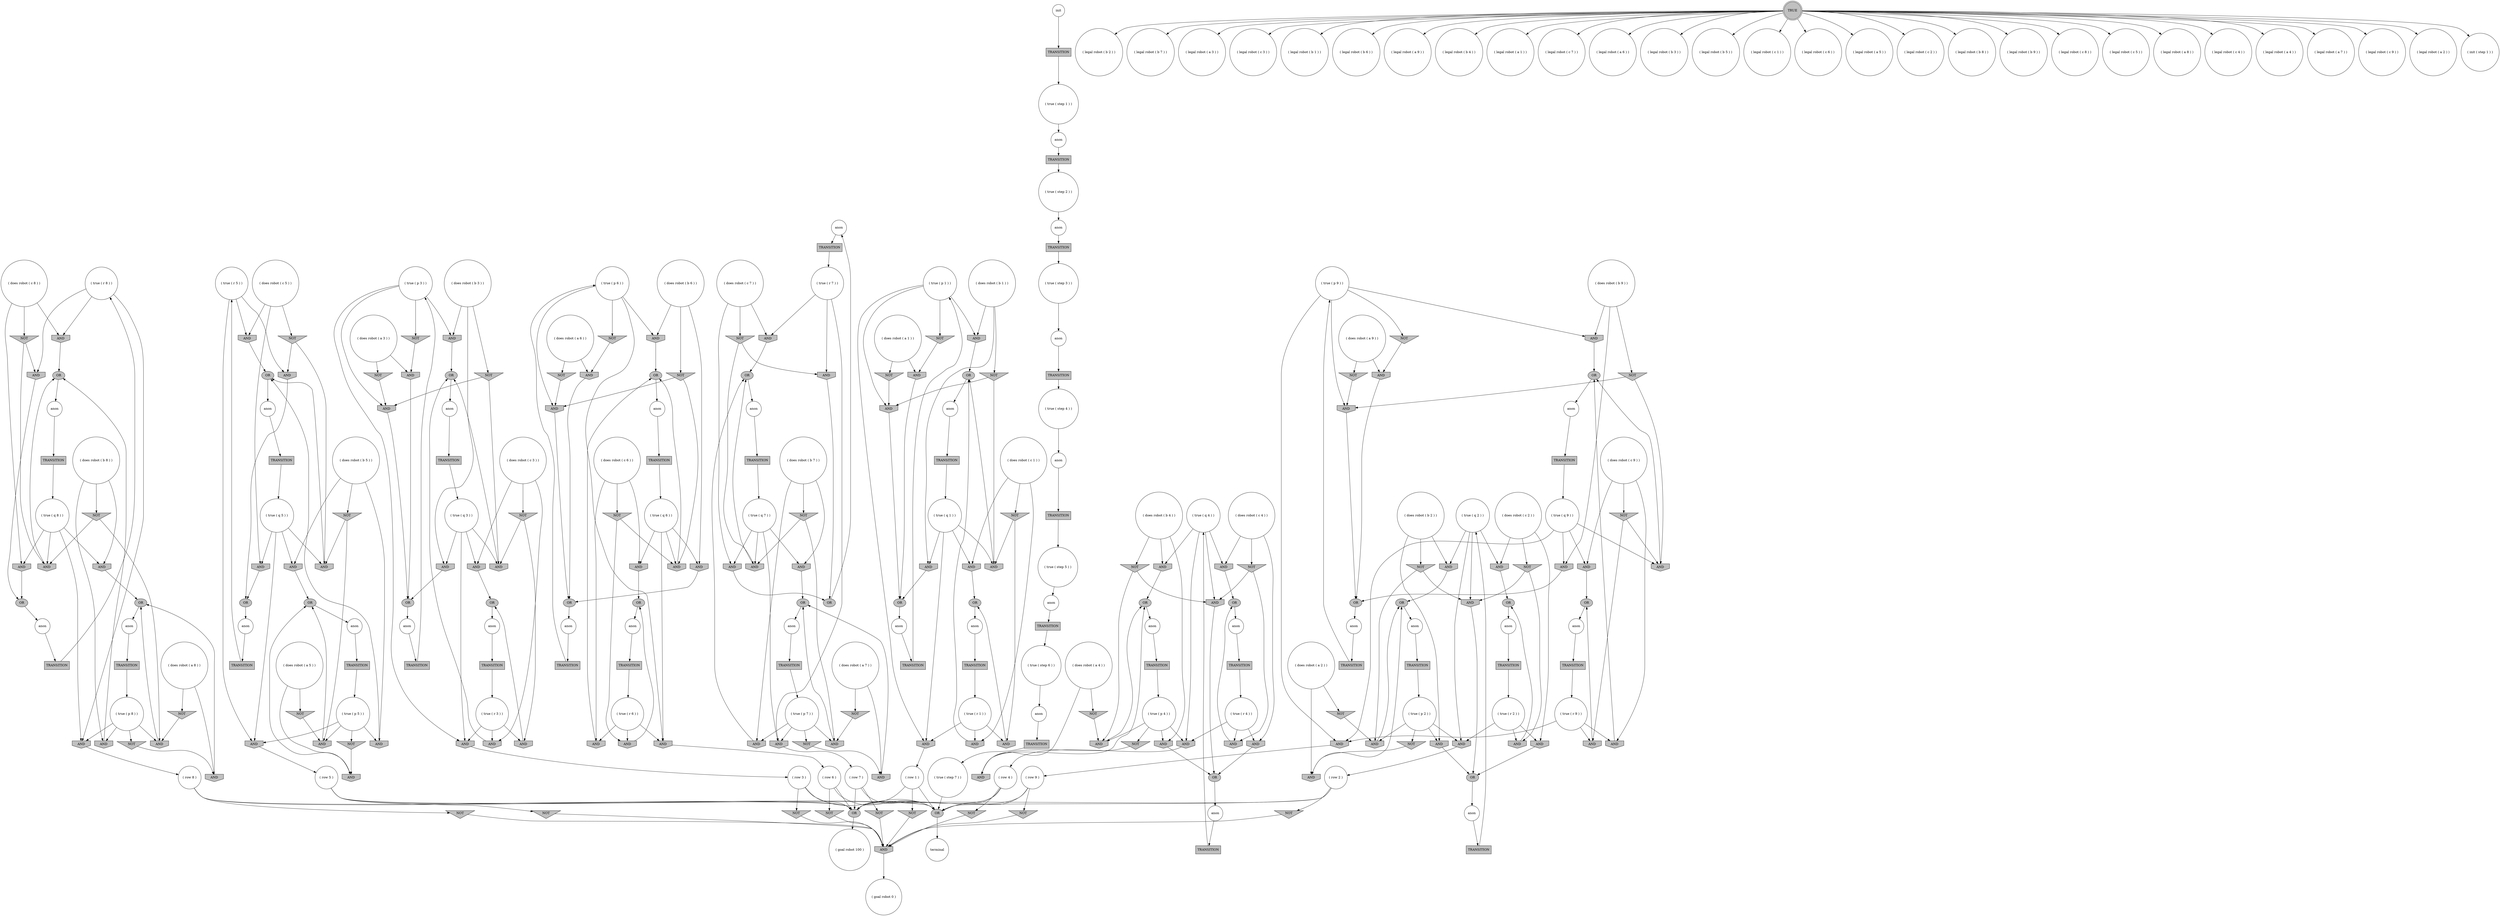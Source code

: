 digraph propNet
{
	"@3520e750"[shape=circle, style= filled, fillcolor=white, label="anon"]; "@3520e750"->"@490eb6ae"; 
	"@24a42c89"[shape=circle, style= filled, fillcolor=white, label="anon"]; "@24a42c89"->"@3485def8"; 
	"@62a23d38"[shape=invhouse, style= filled, fillcolor=grey, label="AND"]; "@62a23d38"->"@35235feb"; 
	"@907f8ba"[shape=invhouse, style= filled, fillcolor=grey, label="AND"]; "@907f8ba"->"@2013b9fb"; 
	"@b412c18"[shape=circle, style= filled, fillcolor=white, label="( true ( p 9 ) )"]; "@b412c18"->"@62a23d38"; "@b412c18"->"@ee67c12"; "@b412c18"->"@2e29d50d"; "@b412c18"->"@6e6196fc"; 
	"@11cf3710"[shape=invhouse, style= filled, fillcolor=grey, label="AND"]; "@11cf3710"->"@1947e0ec"; 
	"@69066caf"[shape=circle, style= filled, fillcolor=white, label="( does robot ( a 2 ) )"]; "@69066caf"->"@53c7378f"; "@69066caf"->"@79f5910e"; 
	"@592fa617"[shape=invhouse, style= filled, fillcolor=grey, label="AND"]; "@592fa617"->"@287efdd8"; 
	"@3929df79"[shape=box, style= filled, fillcolor=grey, label="TRANSITION"]; "@3929df79"->"@39fc0f04"; 
	"@5c3eeab3"[shape=circle, style= filled, fillcolor=white, label="anon"]; "@5c3eeab3"->"@7451b0af"; 
	"@2f0f94a0"[shape=ellipse, style= filled, fillcolor=grey, label="OR"]; "@2f0f94a0"->"@27e6ac83"; 
	"@124ef122"[shape=invhouse, style= filled, fillcolor=grey, label="AND"]; "@124ef122"->"@1ca53e68"; 
	"@154ab8e4"[shape=circle, style= filled, fillcolor=white, label="( true ( step 1 ) )"]; "@154ab8e4"->"@7ba28183"; 
	"@2f327c02"[shape=circle, style= filled, fillcolor=white, label="anon"]; "@2f327c02"->"@6208f57a"; 
	"@4263f6ea"[shape=circle, style= filled, fillcolor=white, label="( true ( p 3 ) )"]; "@4263f6ea"->"@be7f971"; "@4263f6ea"->"@4513098"; "@4263f6ea"->"@150697e2"; "@4263f6ea"->"@a0002df"; 
	"@5fbd7d0e"[shape=circle, style= filled, fillcolor=white, label="( true ( q 9 ) )"]; "@5fbd7d0e"->"@62a23d38"; "@5fbd7d0e"->"@5e9de959"; "@5fbd7d0e"->"@40ac8360"; "@5fbd7d0e"->"@6f5f6479"; 
	"@5636bc0a"[shape=circle, style= filled, fillcolor=white, label="( legal robot ( b 2 ) )"]; 
	"@6411c21b"[shape=circle, style= filled, fillcolor=white, label="( does robot ( b 5 ) )"]; "@6411c21b"->"@5b8767ad"; "@6411c21b"->"@7866eb46"; "@6411c21b"->"@366412da"; 
	"@2013b9fb"[shape=ellipse, style= filled, fillcolor=grey, label="OR"]; "@2013b9fb"->"@6f171e30"; 
	"@5663ae08"[shape=invhouse, style= filled, fillcolor=grey, label="AND"]; "@5663ae08"->"@18557d7e"; 
	"@64fb7efa"[shape=box, style= filled, fillcolor=grey, label="TRANSITION"]; "@64fb7efa"->"@47004b78"; 
	"@4a9a1ac"[shape=circle, style= filled, fillcolor=white, label="( true ( r 3 ) )"]; "@4a9a1ac"->"@2d8eef25"; "@4a9a1ac"->"@150697e2"; "@4a9a1ac"->"@649e4dc0"; 
	"@64fde8da"[shape=invtriangle, style= filled, fillcolor=grey, label="NOT"]; "@64fde8da"->"@526a4268"; "@64fde8da"->"@59c27402"; 
	"@7162e79c"[shape=circle, style= filled, fillcolor=white, label="anon"]; "@7162e79c"->"@3b4d82e1"; 
	"@17609872"[shape=invtriangle, style= filled, fillcolor=grey, label="NOT"]; "@17609872"->"@46b8705b"; 
	"@3761f888"[shape=circle, style= filled, fillcolor=white, label="( does robot ( c 9 ) )"]; "@3761f888"->"@40ac8360"; "@3761f888"->"@334021a9"; "@3761f888"->"@7ac260c5"; 
	"@22cf71b7"[shape=box, style= filled, fillcolor=grey, label="TRANSITION"]; "@22cf71b7"->"@8094cc7"; 
	"@2d8eef25"[shape=invhouse, style= filled, fillcolor=grey, label="AND"]; "@2d8eef25"->"@5e3b8219"; 
	"@1483ce25"[shape=invhouse, style= filled, fillcolor=grey, label="AND"]; "@1483ce25"->"@6bcf8de2"; 
	"@18dd7404"[shape=ellipse, style= filled, fillcolor=grey, label="OR"]; "@18dd7404"->"@72ebbf5c"; 
	"@4cb0f24a"[shape=circle, style= filled, fillcolor=white, label="anon"]; "@4cb0f24a"->"@6a3449a8"; 
	"@53f336eb"[shape=circle, style= filled, fillcolor=white, label="( legal robot ( b 7 ) )"]; 
	"@5dcba031"[shape=box, style= filled, fillcolor=grey, label="TRANSITION"]; "@5dcba031"->"@103c520"; 
	"@53c7378f"[shape=invtriangle, style= filled, fillcolor=grey, label="NOT"]; "@53c7378f"->"@3c10b841"; 
	"@4d677979"[shape=invhouse, style= filled, fillcolor=grey, label="AND"]; "@4d677979"->"@119fdafc"; 
	"@3cba8af9"[shape=circle, style= filled, fillcolor=white, label="( true ( p 2 ) )"]; "@3cba8af9"->"@2ac510e3"; "@3cba8af9"->"@3c10b841"; "@3cba8af9"->"@653cca0e"; "@3cba8af9"->"@672d34a6"; 
	"@4bbf8a41"[shape=circle, style= filled, fillcolor=white, label="( legal robot ( a 3 ) )"]; 
	"@10c1c428"[shape=ellipse, style= filled, fillcolor=grey, label="OR"]; "@10c1c428"->"@213526b0"; 
	"@12da89a7"[shape=invtriangle, style= filled, fillcolor=grey, label="NOT"]; "@12da89a7"->"@49833c9c"; "@12da89a7"->"@600c199f"; 
	"@4da42824"[shape=ellipse, style= filled, fillcolor=grey, label="OR"]; "@4da42824"->"@54477b4e"; 
	"@7451b0af"[shape=box, style= filled, fillcolor=grey, label="TRANSITION"]; "@7451b0af"->"@528f2588"; 
	"@610f7612"[shape=circle, style= filled, fillcolor=white, label="( legal robot ( c 3 ) )"]; 
	"@5f4fcc96"[shape=circle, style= filled, fillcolor=white, label="( true ( step 2 ) )"]; "@5f4fcc96"->"@a62812d"; 
	"@3a67ad79"[shape=circle, style= filled, fillcolor=white, label="( true ( q 8 ) )"]; "@3a67ad79"->"@1e081c5"; "@3a67ad79"->"@72ffb35e"; "@3a67ad79"->"@6f51b1b7"; "@3a67ad79"->"@3e2ad6a0"; 
	"@27e6ac83"[shape=circle, style= filled, fillcolor=white, label="anon"]; "@27e6ac83"->"@51d92803"; 
	"@2eced18"[shape=circle, style= filled, fillcolor=white, label="anon"]; "@2eced18"->"@665ce0fe"; 
	"@45e4d960"[shape=circle, style= filled, fillcolor=white, label="( legal robot ( b 1 ) )"]; 
	"@4611dfe3"[shape=ellipse, style= filled, fillcolor=grey, label="OR"]; "@4611dfe3"->"@3f81d405"; 
	"@1c571cc4"[shape=circle, style= filled, fillcolor=white, label="anon"]; "@1c571cc4"->"@3ff23f8b"; 
	"@2eb481ba"[shape=ellipse, style= filled, fillcolor=grey, label="OR"]; "@2eb481ba"->"@4cb0f24a"; 
	"@17cb0a16"[shape=invtriangle, style= filled, fillcolor=grey, label="NOT"]; "@17cb0a16"->"@37f2ae62"; 
	"@4f9bbd86"[shape=circle, style= filled, fillcolor=white, label="( true ( step 4 ) )"]; "@4f9bbd86"->"@7162e79c"; 
	"@32f22097"[shape=circle, style= filled, fillcolor=white, label="( true ( step 5 ) )"]; "@32f22097"->"@5f0ee5b8"; 
	"@1043fb68"[shape=box, style= filled, fillcolor=grey, label="TRANSITION"]; "@1043fb68"->"@6d4e5d57"; 
	"@30c3bb57"[shape=box, style= filled, fillcolor=grey, label="TRANSITION"]; "@30c3bb57"->"@280bca"; 
	"@2e29d50d"[shape=invtriangle, style= filled, fillcolor=grey, label="NOT"]; "@2e29d50d"->"@3c626028"; 
	"@649e4dc0"[shape=invhouse, style= filled, fillcolor=grey, label="AND"]; "@649e4dc0"->"@1be0799a"; 
	"@237360be"[shape=circle, style= filled, fillcolor=white, label="( legal robot ( b 6 ) )"]; 
	"@39e2ee3f"[shape=invhouse, style= filled, fillcolor=grey, label="AND"]; "@39e2ee3f"->"@6486b4d5"; 
	"@7694837a"[shape=box, style= filled, fillcolor=grey, label="TRANSITION"]; "@7694837a"->"@5fbd7d0e"; 
	"@4706e02e"[shape=circle, style= filled, fillcolor=white, label="( does robot ( b 6 ) )"]; "@4706e02e"->"@6bd46c20"; "@4706e02e"->"@390ede48"; "@4706e02e"->"@59243f75"; 
	"@10be6858"[shape=invhouse, style= filled, fillcolor=grey, label="AND"]; "@10be6858"->"@6c29d838"; 
	"@28154ec5"[shape=invtriangle, style= filled, fillcolor=grey, label="NOT"]; "@28154ec5"->"@ee67c12"; 
	"@7377711"[shape=circle, style= filled, fillcolor=white, label="anon"]; "@7377711"->"@5f2e712f"; 
	"@6a07348e"[shape=invhouse, style= filled, fillcolor=grey, label="AND"]; "@6a07348e"->"@1be0799a"; 
	"@6a5c2445"[shape=invhouse, style= filled, fillcolor=grey, label="AND"]; "@6a5c2445"->"@74f2ff9b"; 
	"@1e384de"[shape=circle, style= filled, fillcolor=white, label="( does robot ( c 5 ) )"]; "@1e384de"->"@38b72ce1"; "@1e384de"->"@4f57011e"; "@1e384de"->"@2ce07e6b"; 
	"@14681070"[shape=circle, style= filled, fillcolor=white, label="( true ( p 6 ) )"]; "@14681070"->"@1cf38f09"; "@14681070"->"@17609872"; "@14681070"->"@6bd46c20"; "@14681070"->"@6c10a234"; 
	"@40ac8360"[shape=invhouse, style= filled, fillcolor=grey, label="AND"]; "@40ac8360"->"@6bcf8de2"; 
	"@665ce0fe"[shape=box, style= filled, fillcolor=grey, label="TRANSITION"]; "@665ce0fe"->"@7f546c85"; 
	"@64a06824"[shape=invtriangle, style= filled, fillcolor=grey, label="NOT"]; "@64a06824"->"@be7f971"; "@64a06824"->"@6deea96c"; 
	"@6fd7bd04"[shape=circle, style= filled, fillcolor=white, label="( does robot ( b 2 ) )"]; "@6fd7bd04"->"@5cfe174"; "@6fd7bd04"->"@2ac510e3"; "@6fd7bd04"->"@50ba0dfc"; 
	"@a62b39f"[shape=invtriangle, style= filled, fillcolor=grey, label="NOT"]; "@a62b39f"->"@55fe910c"; "@a62b39f"->"@10be6858"; 
	"@7ac260c5"[shape=invtriangle, style= filled, fillcolor=grey, label="NOT"]; "@7ac260c5"->"@6f5f6479"; "@7ac260c5"->"@1483ce25"; 
	"@366412da"[shape=invhouse, style= filled, fillcolor=grey, label="AND"]; "@366412da"->"@eca4aae"; 
	"@2d0651eb"[shape=invtriangle, style= filled, fillcolor=grey, label="NOT"]; "@2d0651eb"->"@1e081c5"; "@2d0651eb"->"@4d677979"; 
	"@2ce1b3b3"[shape=invhouse, style= filled, fillcolor=grey, label="AND"]; "@2ce1b3b3"->"@1ca53e68"; 
	"@40f186b8"[shape=box, style= filled, fillcolor=grey, label="TRANSITION"]; "@40f186b8"->"@6fefa3e7"; 
	"@5b8767ad"[shape=invhouse, style= filled, fillcolor=grey, label="AND"]; "@5b8767ad"->"@74f2ff9b"; 
	"@4f57011e"[shape=invhouse, style= filled, fillcolor=grey, label="AND"]; "@4f57011e"->"@20f0691c"; 
	"@46b8705b"[shape=invhouse, style= filled, fillcolor=grey, label="AND"]; "@46b8705b"->"@2eb481ba"; 
	"@1ebdff3b"[shape=circle, style= filled, fillcolor=white, label="( legal robot ( a 9 ) )"]; 
	"@35235feb"[shape=circle, style= filled, fillcolor=white, label="( row 9 )"]; "@35235feb"->"@26f04d94"; "@35235feb"->"@1303368e"; "@35235feb"->"@18dd7404"; 
	"@245f4ae"[shape=invtriangle, style= filled, fillcolor=grey, label="NOT"]; "@245f4ae"->"@37f2ae62"; 
	"@4513098"[shape=invtriangle, style= filled, fillcolor=grey, label="NOT"]; "@4513098"->"@6e4d4d5e"; 
	"@29e07d3e"[shape=invhouse, style= filled, fillcolor=grey, label="AND"]; "@29e07d3e"->"@4da42824"; 
	"@489bb457"[shape=box, style= filled, fillcolor=grey, label="TRANSITION"]; "@489bb457"->"@4fb529d6"; 
	"@47004b78"[shape=circle, style= filled, fillcolor=white, label="( true ( q 2 ) )"]; "@47004b78"->"@50ba0dfc"; "@47004b78"->"@49833c9c"; "@47004b78"->"@2c905b34"; "@47004b78"->"@672d34a6"; 
	"@2ac510e3"[shape=invhouse, style= filled, fillcolor=grey, label="AND"]; "@2ac510e3"->"@5ecb5608"; 
	"@1f26ecd2"[shape=box, style= filled, fillcolor=grey, label="TRANSITION"]; "@1f26ecd2"->"@3a67ad79"; 
	"@670b5064"[shape=invtriangle, style= filled, fillcolor=grey, label="NOT"]; "@670b5064"->"@37f2ae62"; 
	"@47516490"[shape=circle, style= filled, fillcolor=white, label="( does robot ( a 5 ) )"]; "@47516490"->"@59ec59df"; "@47516490"->"@6a5c2445"; 
	"@672d34a6"[shape=invhouse, style= filled, fillcolor=grey, label="AND"]; "@672d34a6"->"@6f77e5d4"; 
	"@72ebbf5c"[shape=circle, style= filled, fillcolor=white, label="terminal"]; 
	"@7b220575"[shape=box, style= filled, fillcolor=grey, label="TRANSITION"]; "@7b220575"->"@3cee5a06"; 
	"@7e5284e9"[shape=circle, style= filled, fillcolor=white, label="( true ( p 8 ) )"]; "@7e5284e9"->"@4d677979"; "@7e5284e9"->"@57f68d7c"; "@7e5284e9"->"@6f51b1b7"; "@7e5284e9"->"@757dbeaf"; 
	"@5e970110"[shape=circle, style= filled, fillcolor=white, label="( does robot ( a 9 ) )"]; "@5e970110"->"@28154ec5"; "@5e970110"->"@3c626028"; 
	"@2bc68b6f"[shape=invtriangle, style= filled, fillcolor=grey, label="NOT"]; "@2bc68b6f"->"@77ec3adc"; 
	"@6d4e5d57"[shape=circle, style= filled, fillcolor=white, label="( true ( q 7 ) )"]; "@6d4e5d57"->"@52ed3bff"; "@6d4e5d57"->"@65eef88"; "@6d4e5d57"->"@59c27402"; "@6d4e5d57"->"@5663ae08"; 
	"@6521f956"[shape=circle, style= filled, fillcolor=white, label="( legal robot ( b 4 ) )"]; 
	"@77f2fbff"[shape=circle, style= filled, fillcolor=white, label="( true ( r 7 ) )"]; "@77f2fbff"->"@526a4268"; "@77f2fbff"->"@5663ae08"; "@77f2fbff"->"@1817fe89"; 
	"@600c199f"[shape=invhouse, style= filled, fillcolor=grey, label="AND"]; "@600c199f"->"@3325070"; 
	"@35612600"[shape=circle, style= filled, fillcolor=white, label="( does robot ( b 1 ) )"]; "@35612600"->"@8071a97"; "@35612600"->"@2198a037"; "@35612600"->"@333c339f"; 
	"@55fe910c"[shape=invhouse, style= filled, fillcolor=grey, label="AND"]; "@55fe910c"->"@1947e0ec"; 
	"@ee67c12"[shape=invhouse, style= filled, fillcolor=grey, label="AND"]; "@ee67c12"->"@32b11287"; 
	"@6150818a"[shape=circle, style= filled, fillcolor=white, label="( legal robot ( a 1 ) )"]; 
	"@20f0691c"[shape=ellipse, style= filled, fillcolor=grey, label="OR"]; "@20f0691c"->"@784be29"; 
	"@3a2c4ede"[shape=box, style= filled, fillcolor=grey, label="TRANSITION"]; "@3a2c4ede"->"@7d05e560"; 
	"@686baa51"[shape=circle, style= filled, fillcolor=white, label="( does robot ( c 4 ) )"]; "@686baa51"->"@110f965e"; "@686baa51"->"@6a998c1"; "@686baa51"->"@380fe8c4"; 
	"@3236d036"[shape=invtriangle, style= filled, fillcolor=grey, label="NOT"]; "@3236d036"->"@2c9fa2fb"; 
	"@603d2b3"[shape=invtriangle, style= filled, fillcolor=grey, label="NOT"]; "@603d2b3"->"@59c27402"; "@603d2b3"->"@78db81f3"; 
	"@5bca4955"[shape=invhouse, style= filled, fillcolor=grey, label="AND"]; "@5bca4955"->"@4c76ec2d"; 
	"@16fdf48d"[shape=invtriangle, style= filled, fillcolor=grey, label="NOT"]; "@16fdf48d"->"@6f5f6479"; "@16fdf48d"->"@ee67c12"; 
	"@6486b4d5"[shape=ellipse, style= filled, fillcolor=grey, label="OR"]; "@6486b4d5"->"@47ca3f82"; 
	"@6154283a"[shape=circle, style= filled, fillcolor=white, label="init"]; "@6154283a"->"@5c1d29c1"; 
	"@6deea96c"[shape=invhouse, style= filled, fillcolor=grey, label="AND"]; "@6deea96c"->"@5e3b8219"; 
	"@37f2ae62"[shape=invhouse, style= filled, fillcolor=grey, label="AND"]; "@37f2ae62"->"@c33f45e"; 
	"@26f04d94"[shape=ellipse, style= filled, fillcolor=grey, label="OR"]; "@26f04d94"->"@6a754384"; 
	"@1471cb25"[shape=circle, style= filled, fillcolor=white, label="( true ( p 4 ) )"]; "@1471cb25"->"@46192974"; "@1471cb25"->"@5bca4955"; "@1471cb25"->"@592fa617"; "@1471cb25"->"@124ef122"; 
	"@6446154e"[shape=ellipse, style= filled, fillcolor=grey, label="OR"]; "@6446154e"->"@3520e750"; 
	"@6bcf8de2"[shape=ellipse, style= filled, fillcolor=grey, label="OR"]; "@6bcf8de2"->"@76c27ba"; 
	"@4fb529d6"[shape=circle, style= filled, fillcolor=white, label="( true ( q 3 ) )"]; "@4fb529d6"->"@907f8ba"; "@4fb529d6"->"@150697e2"; "@4fb529d6"->"@6a07348e"; "@4fb529d6"->"@6deea96c"; 
	"@c33f45e"[shape=circle, style= filled, fillcolor=white, label="( goal robot 0 )"]; 
	"@59c27402"[shape=invhouse, style= filled, fillcolor=grey, label="AND"]; "@59c27402"->"@6486b4d5"; 
	"@4ecac02f"[shape=circle, style= filled, fillcolor=white, label="( legal robot ( c 7 ) )"]; 
	"@60f09995"[shape=circle, style= filled, fillcolor=white, label="( legal robot ( a 6 ) )"]; 
	"@42aab87f"[shape=circle, style= filled, fillcolor=white, label="( legal robot ( b 3 ) )"]; 
	"@76c27ba"[shape=circle, style= filled, fillcolor=white, label="anon"]; "@76c27ba"->"@5dcba031"; 
	"@1947e0ec"[shape=ellipse, style= filled, fillcolor=grey, label="OR"]; "@1947e0ec"->"@3dffb2eb"; 
	"@490eb6ae"[shape=box, style= filled, fillcolor=grey, label="TRANSITION"]; "@490eb6ae"->"@77f2fbff"; 
	"@3b4d82e1"[shape=box, style= filled, fillcolor=grey, label="TRANSITION"]; "@3b4d82e1"->"@32f22097"; 
	"@754340bb"[shape=invtriangle, style= filled, fillcolor=grey, label="NOT"]; "@754340bb"->"@124ef122"; 
	"@7ffccfe3"[shape=circle, style= filled, fillcolor=white, label="anon"]; "@7ffccfe3"->"@3a2c4ede"; 
	"@110f965e"[shape=invhouse, style= filled, fillcolor=grey, label="AND"]; "@110f965e"->"@4da42824"; 
	"@1978b0f9"[shape=circle, style= filled, fillcolor=white, label="( legal robot ( b 5 ) )"]; 
	"@63822112"[shape=box, style= filled, fillcolor=grey, label="TRANSITION"]; "@63822112"->"@5f4fcc96"; 
	"@6e4d4d5e"[shape=invhouse, style= filled, fillcolor=grey, label="AND"]; "@6e4d4d5e"->"@2013b9fb"; 
	"@17823918"[shape=circle, style= filled, fillcolor=white, label="( legal robot ( c 1 ) )"]; 
	"@528f2588"[shape=circle, style= filled, fillcolor=white, label="( true ( r 2 ) )"]; "@528f2588"->"@487f6155"; "@528f2588"->"@600c199f"; "@528f2588"->"@672d34a6"; 
	"@15128ee5"[shape=circle, style= filled, fillcolor=white, label="( does robot ( a 3 ) )"]; "@15128ee5"->"@66176ccc"; "@15128ee5"->"@6e4d4d5e"; 
	"@2f57d162"[shape=circle, style= filled, fillcolor=white, label="( true ( step 3 ) )"]; "@2f57d162"->"@11e78461"; 
	"@33b7b32c"[shape=box, style= filled, fillcolor=grey, label="TRANSITION"]; "@33b7b32c"->"@6f92c766"; 
	"@5e3b8219"[shape=ellipse, style= filled, fillcolor=grey, label="OR"]; "@5e3b8219"->"@14da67a4"; 
	"@7866eb46"[shape=invtriangle, style= filled, fillcolor=grey, label="NOT"]; "@7866eb46"->"@2c006d98"; "@7866eb46"->"@468bb9d1"; 
	"@def577d"[shape=circle, style= filled, fillcolor=white, label="( row 5 )"]; "@def577d"->"@26f04d94"; "@def577d"->"@245f4ae"; "@def577d"->"@18dd7404"; 
	"@5c1d29c1"[shape=box, style= filled, fillcolor=grey, label="TRANSITION"]; "@5c1d29c1"->"@154ab8e4"; 
	"@46192974"[shape=invtriangle, style= filled, fillcolor=grey, label="NOT"]; "@46192974"->"@1df0a2a0"; 
	"@2c905b34"[shape=invhouse, style= filled, fillcolor=grey, label="AND"]; "@2c905b34"->"@3325070"; 
	"@747ae165"[shape=circle, style= filled, fillcolor=white, label="( true ( r 4 ) )"]; "@747ae165"->"@6a998c1"; "@747ae165"->"@5bca4955"; "@747ae165"->"@29e07d3e"; 
	"@79ec3264"[shape=invtriangle, style= filled, fillcolor=grey, label="NOT"]; "@79ec3264"->"@1e081c5"; "@79ec3264"->"@36db4bcf"; 
	"@6b87d20c"[shape=circle, style= filled, fillcolor=white, label="( true ( q 6 ) )"]; "@6b87d20c"->"@1cf38f09"; "@6b87d20c"->"@6d0cecb2"; "@6b87d20c"->"@22a7fdef"; "@6b87d20c"->"@59243f75"; 
	"@3c626028"[shape=invhouse, style= filled, fillcolor=grey, label="AND"]; "@3c626028"->"@32b11287"; 
	"@7d206f0"[shape=box, style= filled, fillcolor=grey, label="TRANSITION"]; "@7d206f0"->"@49deadf0"; 
	"@213526b0"[shape=circle, style= filled, fillcolor=white, label="anon"]; "@213526b0"->"@7694837a"; 
	"@3ff23f8b"[shape=box, style= filled, fillcolor=grey, label="TRANSITION"]; "@3ff23f8b"->"@3cba8af9"; 
	"@76340c9c"[shape=ellipse, style= filled, fillcolor=grey, label="OR"]; "@76340c9c"->"@53281264"; 
	"@7bc2f501"[shape=invhouse, style= filled, fillcolor=grey, label="AND"]; "@7bc2f501"->"@119fdafc"; 
	"@1818a0a8"[shape=invtriangle, style= filled, fillcolor=grey, label="NOT"]; "@1818a0a8"->"@78db81f3"; 
	"@7f546c85"[shape=circle, style= filled, fillcolor=white, label="( true ( q 5 ) )"]; "@7f546c85"->"@5b8767ad"; "@7f546c85"->"@4f57011e"; "@7f546c85"->"@468bb9d1"; "@7f546c85"->"@634e3372"; 
	"@6fefa3e7"[shape=circle, style= filled, fillcolor=white, label="( true ( r 6 ) )"]; "@6fefa3e7"->"@1cf38f09"; "@6fefa3e7"->"@4a6a00ca"; "@6fefa3e7"->"@5736ab79"; 
	"@32edeea8"[shape=box, style= filled, fillcolor=grey, label="TRANSITION"]; "@32edeea8"->"@2f57d162"; 
	"@510bfe2c"[shape=invtriangle, style= filled, fillcolor=grey, label="NOT"]; "@510bfe2c"->"@6a5c2445"; 
	"@2ce07e6b"[shape=invtriangle, style= filled, fillcolor=grey, label="NOT"]; "@2ce07e6b"->"@2260e277"; "@2ce07e6b"->"@468bb9d1"; 
	"@8071a97"[shape=invtriangle, style= filled, fillcolor=grey, label="NOT"]; "@8071a97"->"@55fe910c"; "@8071a97"->"@69d1964d"; 
	"@2c006d98"[shape=invhouse, style= filled, fillcolor=grey, label="AND"]; "@2c006d98"->"@74f2ff9b"; 
	"@6a998c1"[shape=invhouse, style= filled, fillcolor=grey, label="AND"]; "@6a998c1"->"@287efdd8"; 
	"@3a18cecd"[shape=circle, style= filled, fillcolor=white, label="anon"]; "@3a18cecd"->"@6dc57a92"; 
	"@6f51b1b7"[shape=invhouse, style= filled, fillcolor=grey, label="AND"]; "@6f51b1b7"->"@5127a6bc"; 
	"@6f171e30"[shape=circle, style= filled, fillcolor=white, label="anon"]; "@6f171e30"->"@5bb77832"; 
	"@3e2ad6a0"[shape=invhouse, style= filled, fillcolor=grey, label="AND"]; "@3e2ad6a0"->"@119fdafc"; 
	"@3dffb2eb"[shape=circle, style= filled, fillcolor=white, label="anon"]; "@3dffb2eb"->"@ecfeb11"; 
	"@618787c9"[shape=circle, style= filled, fillcolor=white, label="( does robot ( b 7 ) )"]; "@618787c9"->"@39e2ee3f"; "@618787c9"->"@603d2b3"; "@618787c9"->"@65eef88"; 
	"@72ffb35e"[shape=invhouse, style= filled, fillcolor=grey, label="AND"]; "@72ffb35e"->"@1b6b7f83"; 
	"@218c2661"[shape=invtriangle, style= filled, fillcolor=grey, label="NOT"]; "@218c2661"->"@37f2ae62"; 
	"@6bd46c20"[shape=invhouse, style= filled, fillcolor=grey, label="AND"]; "@6bd46c20"->"@2f0f94a0"; 
	"@5736ab79"[shape=invhouse, style= filled, fillcolor=grey, label="AND"]; "@5736ab79"->"@2f0f94a0"; 
	"@36db4bcf"[shape=invhouse, style= filled, fillcolor=grey, label="AND"]; "@36db4bcf"->"@1b6b7f83"; 
	"@8e3cf25"[shape=circle, style= filled, fillcolor=white, label="( true ( p 7 ) )"]; "@8e3cf25"->"@39e2ee3f"; "@8e3cf25"->"@5663ae08"; "@8e3cf25"->"@78db81f3"; "@8e3cf25"->"@3236d036"; 
	"@69d1964d"[shape=invhouse, style= filled, fillcolor=grey, label="AND"]; "@69d1964d"->"@1667e92a"; 
	"@38b72ce1"[shape=invhouse, style= filled, fillcolor=grey, label="AND"]; "@38b72ce1"->"@eca4aae"; 
	"@1e081c5"[shape=invhouse, style= filled, fillcolor=grey, label="AND"]; "@1e081c5"->"@4611dfe3"; 
	"@4da9ec16"[shape=circle, style= filled, fillcolor=white, label="( legal robot ( c 6 ) )"]; 
	"@4f47e0ba"[shape=circle, style= filled, fillcolor=white, label="( does robot ( c 7 ) )"]; "@4f47e0ba"->"@52ed3bff"; "@4f47e0ba"->"@1817fe89"; "@4f47e0ba"->"@64fde8da"; 
	"@2e807f85"[shape=circle, style= filled, fillcolor=white, label="anon"]; "@2e807f85"->"@3929df79"; 
	"@447bd86d"[shape=circle, style= filled, fillcolor=white, label="( legal robot ( a 5 ) )"]; 
	"@2275a30f"[shape=circle, style= filled, fillcolor=white, label="( row 3 )"]; "@2275a30f"->"@26f04d94"; "@2275a30f"->"@782bbb7b"; "@2275a30f"->"@18dd7404"; 
	"@3ec2ccac"[shape=invtriangle, style= filled, fillcolor=grey, label="NOT"]; "@3ec2ccac"->"@37f2ae62"; 
	"@5bb77832"[shape=box, style= filled, fillcolor=grey, label="TRANSITION"]; "@5bb77832"->"@4263f6ea"; 
	"@a0002df"[shape=invhouse, style= filled, fillcolor=grey, label="AND"]; "@a0002df"->"@5e3b8219"; 
	"@757dbeaf"[shape=invhouse, style= filled, fillcolor=grey, label="AND"]; "@757dbeaf"->"@4611dfe3"; 
	"@52ed3bff"[shape=invhouse, style= filled, fillcolor=grey, label="AND"]; "@52ed3bff"->"@6446154e"; 
	"@6f5f6479"[shape=invhouse, style= filled, fillcolor=grey, label="AND"]; "@6f5f6479"->"@10c1c428"; 
	"@4c76ec2d"[shape=circle, style= filled, fillcolor=white, label="( row 4 )"]; "@4c76ec2d"->"@26f04d94"; "@4c76ec2d"->"@7f21c5df"; "@4c76ec2d"->"@18dd7404"; 
	"@59ec59df"[shape=invtriangle, style= filled, fillcolor=grey, label="NOT"]; "@59ec59df"->"@2c006d98"; 
	"@15e1df6e"[shape=circle, style= filled, fillcolor=white, label="anon"]; "@15e1df6e"->"@6132b73b"; 
	"@6f77e5d4"[shape=circle, style= filled, fillcolor=white, label="( row 2 )"]; "@6f77e5d4"->"@26f04d94"; "@6f77e5d4"->"@218c2661"; "@6f77e5d4"->"@18dd7404"; 
	"@5e9de959"[shape=invhouse, style= filled, fillcolor=grey, label="AND"]; "@5e9de959"->"@32b11287"; 
	"@7d6b5518"[shape=circle, style= filled, fillcolor=white, label="anon"]; "@7d6b5518"->"@7d206f0"; 
	"@5faecf45"[shape=circle, style= filled, fillcolor=white, label="( legal robot ( c 2 ) )"]; 
	"@22cf38a2"[shape=circle, style= filled, fillcolor=white, label="( does robot ( c 2 ) )"]; "@22cf38a2"->"@487f6155"; "@22cf38a2"->"@2c905b34"; "@22cf38a2"->"@12da89a7"; 
	"@526a4268"[shape=invhouse, style= filled, fillcolor=grey, label="AND"]; "@526a4268"->"@6446154e"; 
	"@2e4f7bc2"[shape=circle, style= filled, fillcolor=white, label="anon"]; "@2e4f7bc2"->"@6c0e9e40"; 
	"@40442b95"[shape=circle, style= filled, fillcolor=white, label="( true ( r 1 ) )"]; "@40442b95"->"@11cf3710"; "@40442b95"->"@4fd281f1"; "@40442b95"->"@10be6858"; 
	"@150697e2"[shape=invhouse, style= filled, fillcolor=grey, label="AND"]; "@150697e2"->"@2275a30f"; 
	"@1fc82208"[shape=invhouse, style= filled, fillcolor=grey, label="AND"]; "@1fc82208"->"@4611dfe3"; 
	"@2f67d81"[shape=circle, style= filled, fillcolor=white, label="( does robot ( c 3 ) )"]; "@2f67d81"->"@5f154718"; "@2f67d81"->"@2d8eef25"; "@2f67d81"->"@6a07348e"; 
	"@3f81d405"[shape=circle, style= filled, fillcolor=white, label="anon"]; "@3f81d405"->"@1f26ecd2"; 
	"@be7f971"[shape=invhouse, style= filled, fillcolor=grey, label="AND"]; "@be7f971"->"@2013b9fb"; 
	"@1ca53e68"[shape=ellipse, style= filled, fillcolor=grey, label="OR"]; "@1ca53e68"->"@24a42c89"; 
	"@79f5910e"[shape=invhouse, style= filled, fillcolor=grey, label="AND"]; "@79f5910e"->"@56bf1a4a"; 
	"@39fc0f04"[shape=circle, style= filled, fillcolor=white, label="( true ( r 8 ) )"]; "@39fc0f04"->"@6f51b1b7"; "@39fc0f04"->"@36db4bcf"; "@39fc0f04"->"@1fc82208"; 
	"@6f92c766"[shape=circle, style= filled, fillcolor=white, label="( true ( step 6 ) )"]; "@6f92c766"->"@3918d722"; 
	"@1df0a2a0"[shape=invhouse, style= filled, fillcolor=grey, label="AND"]; "@1df0a2a0"->"@1ca53e68"; 
	"@22a7fdef"[shape=invhouse, style= filled, fillcolor=grey, label="AND"]; "@22a7fdef"->"@76340c9c"; 
	"@777d57d6"[shape=circle, style= filled, fillcolor=white, label="anon"]; "@777d57d6"->"@64fb7efa"; 
	"@306870c"[shape=invtriangle, style= filled, fillcolor=grey, label="NOT"]; "@306870c"->"@37f2ae62"; 
	"@6208f57a"[shape=box, style= filled, fillcolor=grey, label="TRANSITION"]; "@6208f57a"->"@40442b95"; 
	"@7f21c5df"[shape=invtriangle, style= filled, fillcolor=grey, label="NOT"]; "@7f21c5df"->"@37f2ae62"; 
	"@360c7f06"[shape=circle, style= filled, fillcolor=white, label="( does robot ( a 1 ) )"]; "@360c7f06"->"@77ec3adc"; "@360c7f06"->"@73b8cdd5"; 
	"@6a3449a8"[shape=box, style= filled, fillcolor=grey, label="TRANSITION"]; "@6a3449a8"->"@14681070"; 
	"@5f2e712f"[shape=box, style= filled, fillcolor=grey, label="TRANSITION"]; "@5f2e712f"->"@b412c18"; 
	"@4fd281f1"[shape=invhouse, style= filled, fillcolor=grey, label="AND"]; "@4fd281f1"->"@7d2f117"; 
	"@653cca0e"[shape=invtriangle, style= filled, fillcolor=grey, label="NOT"]; "@653cca0e"->"@79f5910e"; 
	"@6dc57a92"[shape=box, style= filled, fillcolor=grey, label="TRANSITION"]; "@6dc57a92"->"@8e3cf25"; 
	"@47415dbf"[shape=circle, style= filled, fillcolor=white, label="( does robot ( b 4 ) )"]; "@47415dbf"->"@13bc6ed3"; "@47415dbf"->"@592fa617"; "@47415dbf"->"@2ce1b3b3"; 
	"@333c339f"[shape=invhouse, style= filled, fillcolor=grey, label="AND"]; "@333c339f"->"@1947e0ec"; 
	"@6c0e9e40"[shape=box, style= filled, fillcolor=grey, label="TRANSITION"]; "@6c0e9e40"->"@4a9a1ac"; 
	"@1cf38f09"[shape=invhouse, style= filled, fillcolor=grey, label="AND"]; "@1cf38f09"->"@11711970"; 
	"@32b11287"[shape=ellipse, style= filled, fillcolor=grey, label="OR"]; "@32b11287"->"@7377711"; 
	"@50ba0dfc"[shape=invhouse, style= filled, fillcolor=grey, label="AND"]; "@50ba0dfc"->"@56bf1a4a"; 
	"@6132b73b"[shape=box, style= filled, fillcolor=grey, label="TRANSITION"]; "@6132b73b"->"@7e5284e9"; 
	"@2198a037"[shape=invhouse, style= filled, fillcolor=grey, label="AND"]; "@2198a037"->"@1667e92a"; 
	"@6bc839a"[shape=circle, style= filled, fillcolor=white, label="( does robot ( b 3 ) )"]; "@6bc839a"->"@907f8ba"; "@6bc839a"->"@64a06824"; "@6bc839a"->"@a0002df"; 
	"@6c10a234"[shape=invhouse, style= filled, fillcolor=grey, label="AND"]; "@6c10a234"->"@2eb481ba"; 
	"@1817fe89"[shape=invhouse, style= filled, fillcolor=grey, label="AND"]; "@1817fe89"->"@6486b4d5"; 
	"@78db81f3"[shape=invhouse, style= filled, fillcolor=grey, label="AND"]; "@78db81f3"->"@1b219665"; 
	"@337b5179"[shape=circle, style= filled, fillcolor=white, label="( legal robot ( b 8 ) )"]; 
	"@5cfe174"[shape=invtriangle, style= filled, fillcolor=grey, label="NOT"]; "@5cfe174"->"@49833c9c"; "@5cfe174"->"@3c10b841"; 
	"@66176ccc"[shape=invtriangle, style= filled, fillcolor=grey, label="NOT"]; "@66176ccc"->"@be7f971"; 
	"@3cee5a06"[shape=circle, style= filled, fillcolor=white, label="( true ( q 4 ) )"]; "@3cee5a06"->"@110f965e"; "@3cee5a06"->"@1c7ab89d"; "@3cee5a06"->"@5bca4955"; "@3cee5a06"->"@2ce1b3b3"; 
	"@6d0cecb2"[shape=invhouse, style= filled, fillcolor=grey, label="AND"]; "@6d0cecb2"->"@2f0f94a0"; 
	"@49833c9c"[shape=invhouse, style= filled, fillcolor=grey, label="AND"]; "@49833c9c"->"@5ecb5608"; 
	"@56bf1a4a"[shape=ellipse, style= filled, fillcolor=grey, label="OR"]; "@56bf1a4a"->"@1c571cc4"; 
	"@49aa95c"[shape=circle, style= filled, fillcolor=white, label="( legal robot ( b 9 ) )"]; 
	"@401e9c3f"[shape=circle, style= filled, fillcolor=white, label="( legal robot ( c 8 ) )"]; 
	"@19a40cfc"[shape=circle, style= filled, fillcolor=white, label="( legal robot ( c 5 ) )"]; 
	"@2144c5bb"[shape=circle, style= filled, fillcolor=white, label="( does robot ( a 4 ) )"]; "@2144c5bb"->"@754340bb"; "@2144c5bb"->"@1df0a2a0"; 
	"@24065c4"[shape=box, style= filled, fillcolor=grey, label="TRANSITION"]; "@24065c4"->"@747ae165"; 
	"@3be4d6ef"[shape=circle, style= filled, fillcolor=white, label="( true ( q 1 ) )"]; "@3be4d6ef"->"@4fd281f1"; "@3be4d6ef"->"@55fe910c"; "@3be4d6ef"->"@2198a037"; "@3be4d6ef"->"@2be44538"; 
	"@390ede48"[shape=invtriangle, style= filled, fillcolor=grey, label="NOT"]; "@390ede48"->"@6d0cecb2"; "@390ede48"->"@6c10a234"; 
	"@ecfeb11"[shape=box, style= filled, fillcolor=grey, label="TRANSITION"]; "@ecfeb11"->"@3be4d6ef"; 
	"@504c2683"[shape=circle, style= filled, fillcolor=white, label="( legal robot ( a 8 ) )"]; 
	"@59243f75"[shape=invhouse, style= filled, fillcolor=grey, label="AND"]; "@59243f75"->"@2eb481ba"; 
	"@744957c7"[shape=box, style= filled, fillcolor=grey, label="TRANSITION"]; "@744957c7"->"@4f9bbd86"; 
	"@11e78461"[shape=circle, style= filled, fillcolor=white, label="anon"]; "@11e78461"->"@744957c7"; 
	"@48ffb301"[shape=circle, style= filled, fillcolor=white, label="( does robot ( b 9 ) )"]; "@48ffb301"->"@5e9de959"; "@48ffb301"->"@16fdf48d"; "@48ffb301"->"@6e6196fc"; 
	"@76d88aa2"[shape=circle, style= filled, fillcolor=white, label="( does robot ( a 6 ) )"]; "@76d88aa2"->"@46b8705b"; "@76d88aa2"->"@4caaf64e"; 
	"@2c9fa2fb"[shape=invhouse, style= filled, fillcolor=grey, label="AND"]; "@2c9fa2fb"->"@1b219665"; 
	"@8094cc7"[shape=circle, style= filled, fillcolor=white, label="( true ( step 7 ) )"]; "@8094cc7"->"@18dd7404"; 
	"@3e10c986"[shape=circle, style= filled, fillcolor=white, label="( legal robot ( c 4 ) )"]; 
	"@294b84ad"[shape=circle, style= filled, fillcolor=white, label="anon"]; "@294b84ad"->"@7b220575"; 
	"@5f0ee5b8"[shape=circle, style= filled, fillcolor=white, label="anon"]; "@5f0ee5b8"->"@33b7b32c"; 
	"@6e6196fc"[shape=invhouse, style= filled, fillcolor=grey, label="AND"]; "@6e6196fc"->"@10c1c428"; 
	"@6c68bcef"[shape=circle, style= filled, fillcolor=white, label="( legal robot ( a 4 ) )"]; 
	"@3b280492"[shape=circle, style= filled, fillcolor=white, label="( does robot ( c 1 ) )"]; "@3b280492"->"@11cf3710"; "@3b280492"->"@a62b39f"; "@3b280492"->"@2be44538"; 
	"@6a754384"[shape=circle, style= filled, fillcolor=white, label="( goal robot 100 )"]; 
	"@3325070"[shape=ellipse, style= filled, fillcolor=grey, label="OR"]; "@3325070"->"@5c3eeab3"; 
	"@73b8cdd5"[shape=invtriangle, style= filled, fillcolor=grey, label="NOT"]; "@73b8cdd5"->"@69d1964d"; 
	"@a62812d"[shape=circle, style= filled, fillcolor=white, label="anon"]; "@a62812d"->"@32edeea8"; 
	"@3485def8"[shape=box, style= filled, fillcolor=grey, label="TRANSITION"]; "@3485def8"->"@1471cb25"; 
	"@6c29d838"[shape=ellipse, style= filled, fillcolor=grey, label="OR"]; "@6c29d838"->"@2f327c02"; 
	"@7d2f117"[shape=circle, style= filled, fillcolor=white, label="( row 1 )"]; "@7d2f117"->"@26f04d94"; "@7d2f117"->"@18dd7404"; "@7d2f117"->"@306870c"; 
	"@1b6b7f83"[shape=ellipse, style= filled, fillcolor=grey, label="OR"]; "@1b6b7f83"->"@2e807f85"; 
	"@37748ba4"[shape=circle, style= filled, fillcolor=white, label="( legal robot ( a 7 ) )"]; 
	"@11711970"[shape=circle, style= filled, fillcolor=white, label="( row 6 )"]; "@11711970"->"@26f04d94"; "@11711970"->"@18dd7404"; "@11711970"->"@3ec2ccac"; 
	"@4a6a00ca"[shape=invhouse, style= filled, fillcolor=grey, label="AND"]; "@4a6a00ca"->"@76340c9c"; 
	"@7d05e560"[shape=circle, style= filled, fillcolor=white, label="( true ( p 1 ) )"]; "@7d05e560"->"@4fd281f1"; "@7d05e560"->"@2bc68b6f"; "@7d05e560"->"@69d1964d"; "@7d05e560"->"@333c339f"; 
	"@761db1c5"[shape=doublecircle, style= filled, fillcolor=grey, label="TRUE"]; "@761db1c5"->"@45e4d960"; "@761db1c5"->"@1978b0f9"; "@761db1c5"->"@17823918"; "@761db1c5"->"@3e10c986"; "@761db1c5"->"@237360be"; "@761db1c5"->"@667262b6"; "@761db1c5"->"@6521f956"; "@761db1c5"->"@6c68bcef"; "@761db1c5"->"@4da9ec16"; "@761db1c5"->"@5636bc0a"; "@761db1c5"->"@447bd86d"; "@761db1c5"->"@6150818a"; "@761db1c5"->"@37748ba4"; "@761db1c5"->"@c0dd841"; "@761db1c5"->"@26a2bd15"; "@761db1c5"->"@337b5179"; "@761db1c5"->"@53f336eb"; "@761db1c5"->"@1ebdff3b"; "@761db1c5"->"@49aa95c"; "@761db1c5"->"@5faecf45"; "@761db1c5"->"@4bbf8a41"; "@761db1c5"->"@401e9c3f"; "@761db1c5"->"@4ecac02f"; "@761db1c5"->"@19a40cfc"; "@761db1c5"->"@610f7612"; "@761db1c5"->"@60f09995"; "@761db1c5"->"@42aab87f"; "@761db1c5"->"@504c2683"; 
	"@47ca3f82"[shape=circle, style= filled, fillcolor=white, label="anon"]; "@47ca3f82"->"@1043fb68"; 
	"@49deadf0"[shape=circle, style= filled, fillcolor=white, label="( true ( p 5 ) )"]; "@49deadf0"->"@2c006d98"; "@49deadf0"->"@510bfe2c"; "@49deadf0"->"@634e3372"; "@49deadf0"->"@366412da"; 
	"@7ba28183"[shape=circle, style= filled, fillcolor=white, label="anon"]; "@7ba28183"->"@63822112"; 
	"@5127a6bc"[shape=circle, style= filled, fillcolor=white, label="( row 8 )"]; "@5127a6bc"->"@26f04d94"; "@5127a6bc"->"@17cb0a16"; "@5127a6bc"->"@18dd7404"; 
	"@26a2bd15"[shape=circle, style= filled, fillcolor=white, label="( init ( step 1 ) )"]; 
	"@2be44538"[shape=invhouse, style= filled, fillcolor=grey, label="AND"]; "@2be44538"->"@6c29d838"; 
	"@14da67a4"[shape=circle, style= filled, fillcolor=white, label="anon"]; "@14da67a4"->"@489bb457"; 
	"@54477b4e"[shape=circle, style= filled, fillcolor=white, label="anon"]; "@54477b4e"->"@24065c4"; 
	"@12720f6c"[shape=circle, style= filled, fillcolor=white, label="( does robot ( b 8 ) )"]; "@12720f6c"->"@2d0651eb"; "@12720f6c"->"@757dbeaf"; "@12720f6c"->"@3e2ad6a0"; 
	"@2260e277"[shape=invhouse, style= filled, fillcolor=grey, label="AND"]; "@2260e277"->"@20f0691c"; 
	"@65eef88"[shape=invhouse, style= filled, fillcolor=grey, label="AND"]; "@65eef88"->"@1b219665"; 
	"@634e3372"[shape=invhouse, style= filled, fillcolor=grey, label="AND"]; "@634e3372"->"@def577d"; 
	"@119fdafc"[shape=ellipse, style= filled, fillcolor=grey, label="OR"]; "@119fdafc"->"@15e1df6e"; 
	"@53281264"[shape=circle, style= filled, fillcolor=white, label="anon"]; "@53281264"->"@40f186b8"; 
	"@487f6155"[shape=invhouse, style= filled, fillcolor=grey, label="AND"]; "@487f6155"->"@5ecb5608"; 
	"@13bc6ed3"[shape=invtriangle, style= filled, fillcolor=grey, label="NOT"]; "@13bc6ed3"->"@1c7ab89d"; "@13bc6ed3"->"@124ef122"; 
	"@eca4aae"[shape=ellipse, style= filled, fillcolor=grey, label="OR"]; "@eca4aae"->"@2eced18"; 
	"@18557d7e"[shape=circle, style= filled, fillcolor=white, label="( row 7 )"]; "@18557d7e"->"@26f04d94"; "@18557d7e"->"@670b5064"; "@18557d7e"->"@18dd7404"; 
	"@287efdd8"[shape=ellipse, style= filled, fillcolor=grey, label="OR"]; "@287efdd8"->"@294b84ad"; 
	"@1667e92a"[shape=ellipse, style= filled, fillcolor=grey, label="OR"]; "@1667e92a"->"@7ffccfe3"; 
	"@1be0799a"[shape=ellipse, style= filled, fillcolor=grey, label="OR"]; "@1be0799a"->"@2e4f7bc2"; 
	"@280bca"[shape=circle, style= filled, fillcolor=white, label="( true ( r 5 ) )"]; "@280bca"->"@38b72ce1"; "@280bca"->"@2260e277"; "@280bca"->"@634e3372"; 
	"@667262b6"[shape=circle, style= filled, fillcolor=white, label="( legal robot ( c 9 ) )"]; 
	"@77ec3adc"[shape=invhouse, style= filled, fillcolor=grey, label="AND"]; "@77ec3adc"->"@1667e92a"; 
	"@380fe8c4"[shape=invtriangle, style= filled, fillcolor=grey, label="NOT"]; "@380fe8c4"->"@1c7ab89d"; "@380fe8c4"->"@29e07d3e"; 
	"@3c10b841"[shape=invhouse, style= filled, fillcolor=grey, label="AND"]; "@3c10b841"->"@56bf1a4a"; 
	"@4633c1aa"[shape=circle, style= filled, fillcolor=white, label="( does robot ( c 6 ) )"]; "@4633c1aa"->"@7f23663b"; "@4633c1aa"->"@22a7fdef"; "@4633c1aa"->"@5736ab79"; 
	"@4caaf64e"[shape=invtriangle, style= filled, fillcolor=grey, label="NOT"]; "@4caaf64e"->"@6c10a234"; 
	"@1b219665"[shape=ellipse, style= filled, fillcolor=grey, label="OR"]; "@1b219665"->"@3a18cecd"; 
	"@782bbb7b"[shape=invtriangle, style= filled, fillcolor=grey, label="NOT"]; "@782bbb7b"->"@37f2ae62"; 
	"@5ecb5608"[shape=ellipse, style= filled, fillcolor=grey, label="OR"]; "@5ecb5608"->"@777d57d6"; 
	"@334021a9"[shape=invhouse, style= filled, fillcolor=grey, label="AND"]; "@334021a9"->"@10c1c428"; 
	"@5f154718"[shape=invtriangle, style= filled, fillcolor=grey, label="NOT"]; "@5f154718"->"@649e4dc0"; "@5f154718"->"@6deea96c"; 
	"@1c7ab89d"[shape=invhouse, style= filled, fillcolor=grey, label="AND"]; "@1c7ab89d"->"@287efdd8"; 
	"@51d92803"[shape=box, style= filled, fillcolor=grey, label="TRANSITION"]; "@51d92803"->"@6b87d20c"; 
	"@7f23663b"[shape=invtriangle, style= filled, fillcolor=grey, label="NOT"]; "@7f23663b"->"@6d0cecb2"; "@7f23663b"->"@4a6a00ca"; 
	"@3918d722"[shape=circle, style= filled, fillcolor=white, label="anon"]; "@3918d722"->"@22cf71b7"; 
	"@c0dd841"[shape=circle, style= filled, fillcolor=white, label="( legal robot ( a 2 ) )"]; 
	"@74f2ff9b"[shape=ellipse, style= filled, fillcolor=grey, label="OR"]; "@74f2ff9b"->"@7d6b5518"; 
	"@3c635421"[shape=circle, style= filled, fillcolor=white, label="( does robot ( a 8 ) )"]; "@3c635421"->"@7bc2f501"; "@3c635421"->"@631e1aa5"; 
	"@248523a0"[shape=circle, style= filled, fillcolor=white, label="( does robot ( a 7 ) )"]; "@248523a0"->"@2c9fa2fb"; "@248523a0"->"@1818a0a8"; 
	"@57f68d7c"[shape=invtriangle, style= filled, fillcolor=grey, label="NOT"]; "@57f68d7c"->"@7bc2f501"; 
	"@c324b85"[shape=circle, style= filled, fillcolor=white, label="( does robot ( c 8 ) )"]; "@c324b85"->"@72ffb35e"; "@c324b85"->"@79ec3264"; "@c324b85"->"@1fc82208"; 
	"@103c520"[shape=circle, style= filled, fillcolor=white, label="( true ( r 9 ) )"]; "@103c520"->"@62a23d38"; "@103c520"->"@1483ce25"; "@103c520"->"@334021a9"; 
	"@784be29"[shape=circle, style= filled, fillcolor=white, label="anon"]; "@784be29"->"@30c3bb57"; 
	"@468bb9d1"[shape=invhouse, style= filled, fillcolor=grey, label="AND"]; "@468bb9d1"->"@eca4aae"; 
	"@631e1aa5"[shape=invtriangle, style= filled, fillcolor=grey, label="NOT"]; "@631e1aa5"->"@4d677979"; 
	"@1303368e"[shape=invtriangle, style= filled, fillcolor=grey, label="NOT"]; "@1303368e"->"@37f2ae62"; 
}